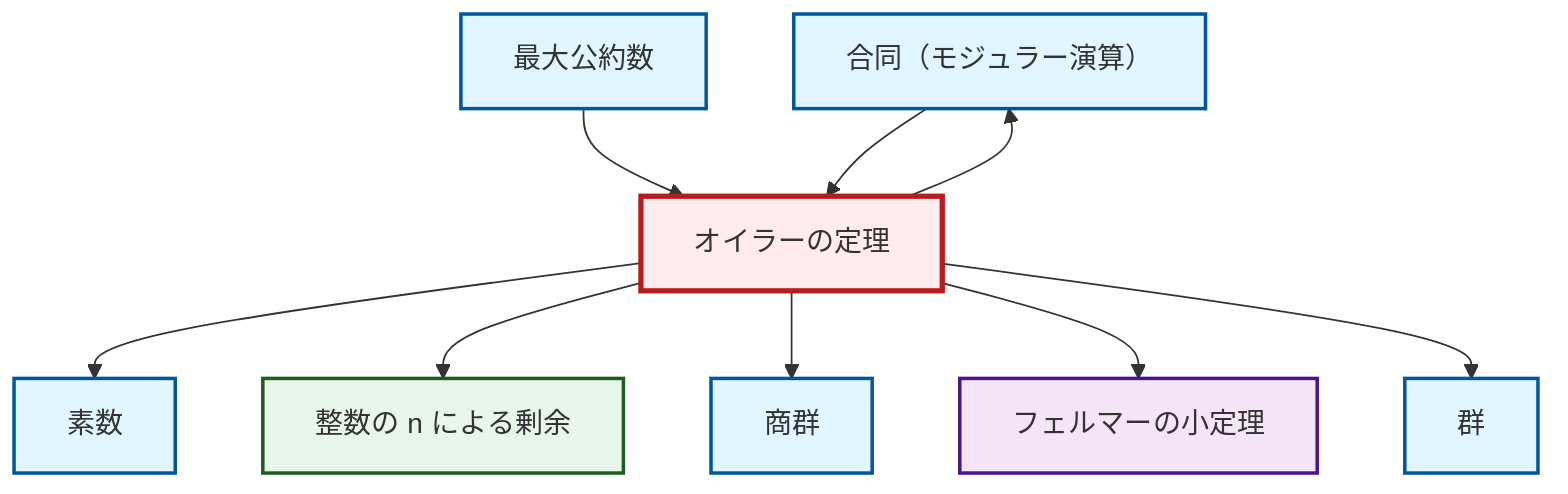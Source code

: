 graph TD
    classDef definition fill:#e1f5fe,stroke:#01579b,stroke-width:2px
    classDef theorem fill:#f3e5f5,stroke:#4a148c,stroke-width:2px
    classDef axiom fill:#fff3e0,stroke:#e65100,stroke-width:2px
    classDef example fill:#e8f5e9,stroke:#1b5e20,stroke-width:2px
    classDef current fill:#ffebee,stroke:#b71c1c,stroke-width:3px
    ex-quotient-integers-mod-n["整数の n による剰余"]:::example
    thm-fermat-little["フェルマーの小定理"]:::theorem
    def-congruence["合同（モジュラー演算）"]:::definition
    def-prime["素数"]:::definition
    def-group["群"]:::definition
    def-gcd["最大公約数"]:::definition
    def-quotient-group["商群"]:::definition
    thm-euler["オイラーの定理"]:::theorem
    thm-euler --> def-prime
    thm-euler --> ex-quotient-integers-mod-n
    thm-euler --> def-congruence
    thm-euler --> def-quotient-group
    thm-euler --> thm-fermat-little
    def-gcd --> thm-euler
    thm-euler --> def-group
    def-congruence --> thm-euler
    class thm-euler current